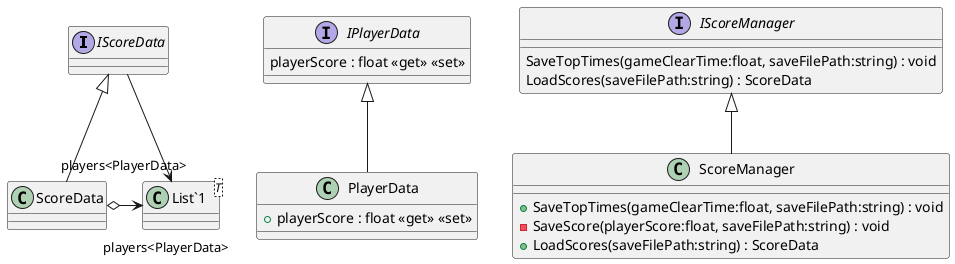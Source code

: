 @startuml
interface IScoreData {
}
interface IPlayerData {
    playerScore : float <<get>> <<set>>
}
interface IScoreManager {
    SaveTopTimes(gameClearTime:float, saveFilePath:string) : void
    LoadScores(saveFilePath:string) : ScoreData
}
class ScoreData {
}
class PlayerData {
    + playerScore : float <<get>> <<set>>
}
class ScoreManager {
    + SaveTopTimes(gameClearTime:float, saveFilePath:string) : void
    - SaveScore(playerScore:float, saveFilePath:string) : void
    + LoadScores(saveFilePath:string) : ScoreData
}
class "List`1"<T> {
}
IScoreData --> "players<PlayerData>" "List`1"
IScoreData <|-- ScoreData
ScoreData o-> "players<PlayerData>" "List`1"
IPlayerData <|-- PlayerData
IScoreManager <|-- ScoreManager
@enduml
